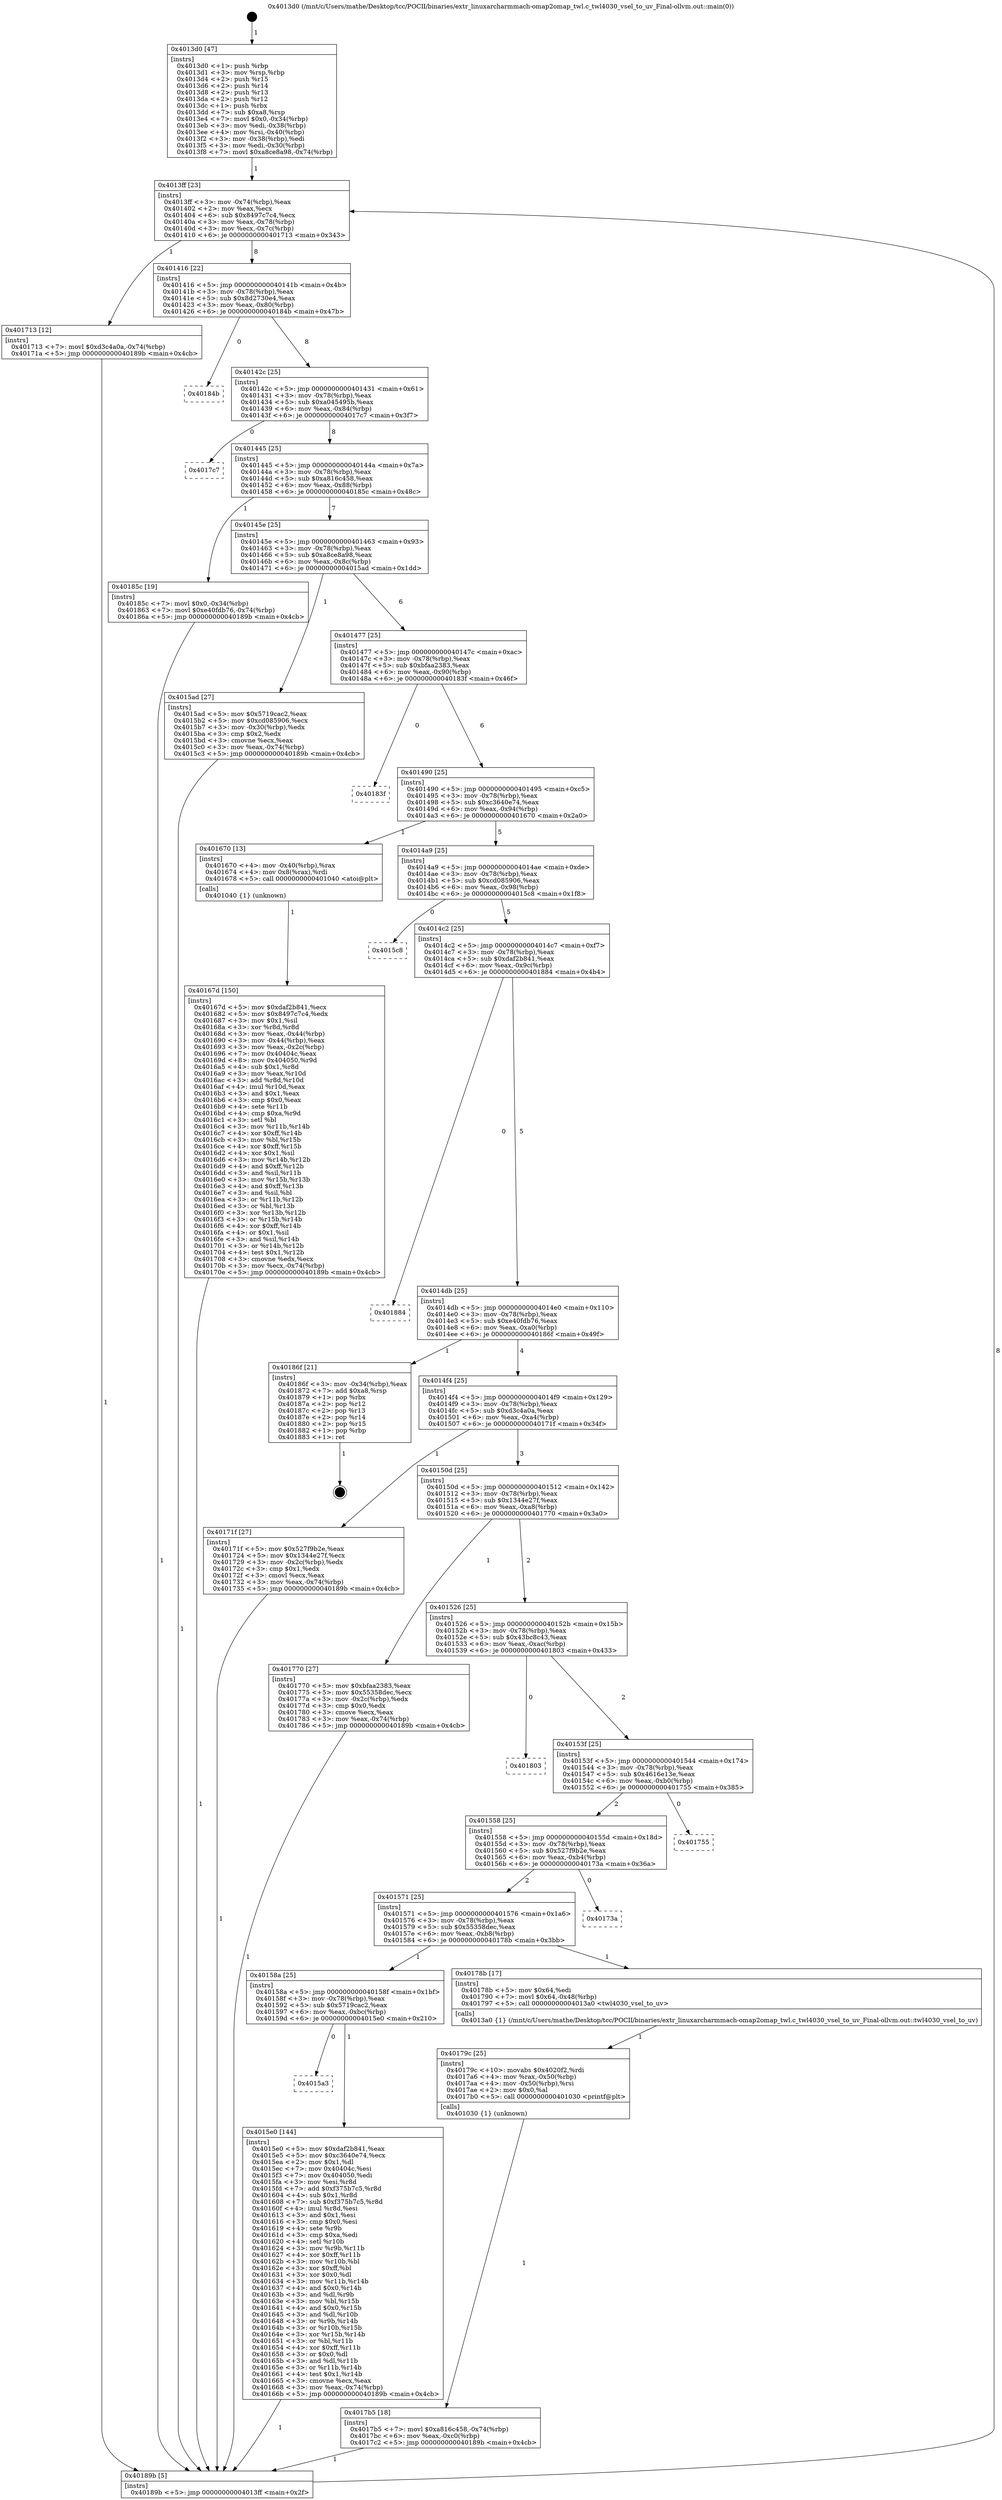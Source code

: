 digraph "0x4013d0" {
  label = "0x4013d0 (/mnt/c/Users/mathe/Desktop/tcc/POCII/binaries/extr_linuxarcharmmach-omap2omap_twl.c_twl4030_vsel_to_uv_Final-ollvm.out::main(0))"
  labelloc = "t"
  node[shape=record]

  Entry [label="",width=0.3,height=0.3,shape=circle,fillcolor=black,style=filled]
  "0x4013ff" [label="{
     0x4013ff [23]\l
     | [instrs]\l
     &nbsp;&nbsp;0x4013ff \<+3\>: mov -0x74(%rbp),%eax\l
     &nbsp;&nbsp;0x401402 \<+2\>: mov %eax,%ecx\l
     &nbsp;&nbsp;0x401404 \<+6\>: sub $0x8497c7c4,%ecx\l
     &nbsp;&nbsp;0x40140a \<+3\>: mov %eax,-0x78(%rbp)\l
     &nbsp;&nbsp;0x40140d \<+3\>: mov %ecx,-0x7c(%rbp)\l
     &nbsp;&nbsp;0x401410 \<+6\>: je 0000000000401713 \<main+0x343\>\l
  }"]
  "0x401713" [label="{
     0x401713 [12]\l
     | [instrs]\l
     &nbsp;&nbsp;0x401713 \<+7\>: movl $0xd3c4a0a,-0x74(%rbp)\l
     &nbsp;&nbsp;0x40171a \<+5\>: jmp 000000000040189b \<main+0x4cb\>\l
  }"]
  "0x401416" [label="{
     0x401416 [22]\l
     | [instrs]\l
     &nbsp;&nbsp;0x401416 \<+5\>: jmp 000000000040141b \<main+0x4b\>\l
     &nbsp;&nbsp;0x40141b \<+3\>: mov -0x78(%rbp),%eax\l
     &nbsp;&nbsp;0x40141e \<+5\>: sub $0x8d2730e4,%eax\l
     &nbsp;&nbsp;0x401423 \<+3\>: mov %eax,-0x80(%rbp)\l
     &nbsp;&nbsp;0x401426 \<+6\>: je 000000000040184b \<main+0x47b\>\l
  }"]
  Exit [label="",width=0.3,height=0.3,shape=circle,fillcolor=black,style=filled,peripheries=2]
  "0x40184b" [label="{
     0x40184b\l
  }", style=dashed]
  "0x40142c" [label="{
     0x40142c [25]\l
     | [instrs]\l
     &nbsp;&nbsp;0x40142c \<+5\>: jmp 0000000000401431 \<main+0x61\>\l
     &nbsp;&nbsp;0x401431 \<+3\>: mov -0x78(%rbp),%eax\l
     &nbsp;&nbsp;0x401434 \<+5\>: sub $0xa045495b,%eax\l
     &nbsp;&nbsp;0x401439 \<+6\>: mov %eax,-0x84(%rbp)\l
     &nbsp;&nbsp;0x40143f \<+6\>: je 00000000004017c7 \<main+0x3f7\>\l
  }"]
  "0x4017b5" [label="{
     0x4017b5 [18]\l
     | [instrs]\l
     &nbsp;&nbsp;0x4017b5 \<+7\>: movl $0xa816c458,-0x74(%rbp)\l
     &nbsp;&nbsp;0x4017bc \<+6\>: mov %eax,-0xc0(%rbp)\l
     &nbsp;&nbsp;0x4017c2 \<+5\>: jmp 000000000040189b \<main+0x4cb\>\l
  }"]
  "0x4017c7" [label="{
     0x4017c7\l
  }", style=dashed]
  "0x401445" [label="{
     0x401445 [25]\l
     | [instrs]\l
     &nbsp;&nbsp;0x401445 \<+5\>: jmp 000000000040144a \<main+0x7a\>\l
     &nbsp;&nbsp;0x40144a \<+3\>: mov -0x78(%rbp),%eax\l
     &nbsp;&nbsp;0x40144d \<+5\>: sub $0xa816c458,%eax\l
     &nbsp;&nbsp;0x401452 \<+6\>: mov %eax,-0x88(%rbp)\l
     &nbsp;&nbsp;0x401458 \<+6\>: je 000000000040185c \<main+0x48c\>\l
  }"]
  "0x40179c" [label="{
     0x40179c [25]\l
     | [instrs]\l
     &nbsp;&nbsp;0x40179c \<+10\>: movabs $0x4020f2,%rdi\l
     &nbsp;&nbsp;0x4017a6 \<+4\>: mov %rax,-0x50(%rbp)\l
     &nbsp;&nbsp;0x4017aa \<+4\>: mov -0x50(%rbp),%rsi\l
     &nbsp;&nbsp;0x4017ae \<+2\>: mov $0x0,%al\l
     &nbsp;&nbsp;0x4017b0 \<+5\>: call 0000000000401030 \<printf@plt\>\l
     | [calls]\l
     &nbsp;&nbsp;0x401030 \{1\} (unknown)\l
  }"]
  "0x40185c" [label="{
     0x40185c [19]\l
     | [instrs]\l
     &nbsp;&nbsp;0x40185c \<+7\>: movl $0x0,-0x34(%rbp)\l
     &nbsp;&nbsp;0x401863 \<+7\>: movl $0xe40fdb76,-0x74(%rbp)\l
     &nbsp;&nbsp;0x40186a \<+5\>: jmp 000000000040189b \<main+0x4cb\>\l
  }"]
  "0x40145e" [label="{
     0x40145e [25]\l
     | [instrs]\l
     &nbsp;&nbsp;0x40145e \<+5\>: jmp 0000000000401463 \<main+0x93\>\l
     &nbsp;&nbsp;0x401463 \<+3\>: mov -0x78(%rbp),%eax\l
     &nbsp;&nbsp;0x401466 \<+5\>: sub $0xa8ce8a98,%eax\l
     &nbsp;&nbsp;0x40146b \<+6\>: mov %eax,-0x8c(%rbp)\l
     &nbsp;&nbsp;0x401471 \<+6\>: je 00000000004015ad \<main+0x1dd\>\l
  }"]
  "0x40167d" [label="{
     0x40167d [150]\l
     | [instrs]\l
     &nbsp;&nbsp;0x40167d \<+5\>: mov $0xdaf2b841,%ecx\l
     &nbsp;&nbsp;0x401682 \<+5\>: mov $0x8497c7c4,%edx\l
     &nbsp;&nbsp;0x401687 \<+3\>: mov $0x1,%sil\l
     &nbsp;&nbsp;0x40168a \<+3\>: xor %r8d,%r8d\l
     &nbsp;&nbsp;0x40168d \<+3\>: mov %eax,-0x44(%rbp)\l
     &nbsp;&nbsp;0x401690 \<+3\>: mov -0x44(%rbp),%eax\l
     &nbsp;&nbsp;0x401693 \<+3\>: mov %eax,-0x2c(%rbp)\l
     &nbsp;&nbsp;0x401696 \<+7\>: mov 0x40404c,%eax\l
     &nbsp;&nbsp;0x40169d \<+8\>: mov 0x404050,%r9d\l
     &nbsp;&nbsp;0x4016a5 \<+4\>: sub $0x1,%r8d\l
     &nbsp;&nbsp;0x4016a9 \<+3\>: mov %eax,%r10d\l
     &nbsp;&nbsp;0x4016ac \<+3\>: add %r8d,%r10d\l
     &nbsp;&nbsp;0x4016af \<+4\>: imul %r10d,%eax\l
     &nbsp;&nbsp;0x4016b3 \<+3\>: and $0x1,%eax\l
     &nbsp;&nbsp;0x4016b6 \<+3\>: cmp $0x0,%eax\l
     &nbsp;&nbsp;0x4016b9 \<+4\>: sete %r11b\l
     &nbsp;&nbsp;0x4016bd \<+4\>: cmp $0xa,%r9d\l
     &nbsp;&nbsp;0x4016c1 \<+3\>: setl %bl\l
     &nbsp;&nbsp;0x4016c4 \<+3\>: mov %r11b,%r14b\l
     &nbsp;&nbsp;0x4016c7 \<+4\>: xor $0xff,%r14b\l
     &nbsp;&nbsp;0x4016cb \<+3\>: mov %bl,%r15b\l
     &nbsp;&nbsp;0x4016ce \<+4\>: xor $0xff,%r15b\l
     &nbsp;&nbsp;0x4016d2 \<+4\>: xor $0x1,%sil\l
     &nbsp;&nbsp;0x4016d6 \<+3\>: mov %r14b,%r12b\l
     &nbsp;&nbsp;0x4016d9 \<+4\>: and $0xff,%r12b\l
     &nbsp;&nbsp;0x4016dd \<+3\>: and %sil,%r11b\l
     &nbsp;&nbsp;0x4016e0 \<+3\>: mov %r15b,%r13b\l
     &nbsp;&nbsp;0x4016e3 \<+4\>: and $0xff,%r13b\l
     &nbsp;&nbsp;0x4016e7 \<+3\>: and %sil,%bl\l
     &nbsp;&nbsp;0x4016ea \<+3\>: or %r11b,%r12b\l
     &nbsp;&nbsp;0x4016ed \<+3\>: or %bl,%r13b\l
     &nbsp;&nbsp;0x4016f0 \<+3\>: xor %r13b,%r12b\l
     &nbsp;&nbsp;0x4016f3 \<+3\>: or %r15b,%r14b\l
     &nbsp;&nbsp;0x4016f6 \<+4\>: xor $0xff,%r14b\l
     &nbsp;&nbsp;0x4016fa \<+4\>: or $0x1,%sil\l
     &nbsp;&nbsp;0x4016fe \<+3\>: and %sil,%r14b\l
     &nbsp;&nbsp;0x401701 \<+3\>: or %r14b,%r12b\l
     &nbsp;&nbsp;0x401704 \<+4\>: test $0x1,%r12b\l
     &nbsp;&nbsp;0x401708 \<+3\>: cmovne %edx,%ecx\l
     &nbsp;&nbsp;0x40170b \<+3\>: mov %ecx,-0x74(%rbp)\l
     &nbsp;&nbsp;0x40170e \<+5\>: jmp 000000000040189b \<main+0x4cb\>\l
  }"]
  "0x4015ad" [label="{
     0x4015ad [27]\l
     | [instrs]\l
     &nbsp;&nbsp;0x4015ad \<+5\>: mov $0x5719cac2,%eax\l
     &nbsp;&nbsp;0x4015b2 \<+5\>: mov $0xcd085906,%ecx\l
     &nbsp;&nbsp;0x4015b7 \<+3\>: mov -0x30(%rbp),%edx\l
     &nbsp;&nbsp;0x4015ba \<+3\>: cmp $0x2,%edx\l
     &nbsp;&nbsp;0x4015bd \<+3\>: cmovne %ecx,%eax\l
     &nbsp;&nbsp;0x4015c0 \<+3\>: mov %eax,-0x74(%rbp)\l
     &nbsp;&nbsp;0x4015c3 \<+5\>: jmp 000000000040189b \<main+0x4cb\>\l
  }"]
  "0x401477" [label="{
     0x401477 [25]\l
     | [instrs]\l
     &nbsp;&nbsp;0x401477 \<+5\>: jmp 000000000040147c \<main+0xac\>\l
     &nbsp;&nbsp;0x40147c \<+3\>: mov -0x78(%rbp),%eax\l
     &nbsp;&nbsp;0x40147f \<+5\>: sub $0xbfaa2383,%eax\l
     &nbsp;&nbsp;0x401484 \<+6\>: mov %eax,-0x90(%rbp)\l
     &nbsp;&nbsp;0x40148a \<+6\>: je 000000000040183f \<main+0x46f\>\l
  }"]
  "0x40189b" [label="{
     0x40189b [5]\l
     | [instrs]\l
     &nbsp;&nbsp;0x40189b \<+5\>: jmp 00000000004013ff \<main+0x2f\>\l
  }"]
  "0x4013d0" [label="{
     0x4013d0 [47]\l
     | [instrs]\l
     &nbsp;&nbsp;0x4013d0 \<+1\>: push %rbp\l
     &nbsp;&nbsp;0x4013d1 \<+3\>: mov %rsp,%rbp\l
     &nbsp;&nbsp;0x4013d4 \<+2\>: push %r15\l
     &nbsp;&nbsp;0x4013d6 \<+2\>: push %r14\l
     &nbsp;&nbsp;0x4013d8 \<+2\>: push %r13\l
     &nbsp;&nbsp;0x4013da \<+2\>: push %r12\l
     &nbsp;&nbsp;0x4013dc \<+1\>: push %rbx\l
     &nbsp;&nbsp;0x4013dd \<+7\>: sub $0xa8,%rsp\l
     &nbsp;&nbsp;0x4013e4 \<+7\>: movl $0x0,-0x34(%rbp)\l
     &nbsp;&nbsp;0x4013eb \<+3\>: mov %edi,-0x38(%rbp)\l
     &nbsp;&nbsp;0x4013ee \<+4\>: mov %rsi,-0x40(%rbp)\l
     &nbsp;&nbsp;0x4013f2 \<+3\>: mov -0x38(%rbp),%edi\l
     &nbsp;&nbsp;0x4013f5 \<+3\>: mov %edi,-0x30(%rbp)\l
     &nbsp;&nbsp;0x4013f8 \<+7\>: movl $0xa8ce8a98,-0x74(%rbp)\l
  }"]
  "0x4015a3" [label="{
     0x4015a3\l
  }", style=dashed]
  "0x40183f" [label="{
     0x40183f\l
  }", style=dashed]
  "0x401490" [label="{
     0x401490 [25]\l
     | [instrs]\l
     &nbsp;&nbsp;0x401490 \<+5\>: jmp 0000000000401495 \<main+0xc5\>\l
     &nbsp;&nbsp;0x401495 \<+3\>: mov -0x78(%rbp),%eax\l
     &nbsp;&nbsp;0x401498 \<+5\>: sub $0xc3640e74,%eax\l
     &nbsp;&nbsp;0x40149d \<+6\>: mov %eax,-0x94(%rbp)\l
     &nbsp;&nbsp;0x4014a3 \<+6\>: je 0000000000401670 \<main+0x2a0\>\l
  }"]
  "0x4015e0" [label="{
     0x4015e0 [144]\l
     | [instrs]\l
     &nbsp;&nbsp;0x4015e0 \<+5\>: mov $0xdaf2b841,%eax\l
     &nbsp;&nbsp;0x4015e5 \<+5\>: mov $0xc3640e74,%ecx\l
     &nbsp;&nbsp;0x4015ea \<+2\>: mov $0x1,%dl\l
     &nbsp;&nbsp;0x4015ec \<+7\>: mov 0x40404c,%esi\l
     &nbsp;&nbsp;0x4015f3 \<+7\>: mov 0x404050,%edi\l
     &nbsp;&nbsp;0x4015fa \<+3\>: mov %esi,%r8d\l
     &nbsp;&nbsp;0x4015fd \<+7\>: add $0xf375b7c5,%r8d\l
     &nbsp;&nbsp;0x401604 \<+4\>: sub $0x1,%r8d\l
     &nbsp;&nbsp;0x401608 \<+7\>: sub $0xf375b7c5,%r8d\l
     &nbsp;&nbsp;0x40160f \<+4\>: imul %r8d,%esi\l
     &nbsp;&nbsp;0x401613 \<+3\>: and $0x1,%esi\l
     &nbsp;&nbsp;0x401616 \<+3\>: cmp $0x0,%esi\l
     &nbsp;&nbsp;0x401619 \<+4\>: sete %r9b\l
     &nbsp;&nbsp;0x40161d \<+3\>: cmp $0xa,%edi\l
     &nbsp;&nbsp;0x401620 \<+4\>: setl %r10b\l
     &nbsp;&nbsp;0x401624 \<+3\>: mov %r9b,%r11b\l
     &nbsp;&nbsp;0x401627 \<+4\>: xor $0xff,%r11b\l
     &nbsp;&nbsp;0x40162b \<+3\>: mov %r10b,%bl\l
     &nbsp;&nbsp;0x40162e \<+3\>: xor $0xff,%bl\l
     &nbsp;&nbsp;0x401631 \<+3\>: xor $0x0,%dl\l
     &nbsp;&nbsp;0x401634 \<+3\>: mov %r11b,%r14b\l
     &nbsp;&nbsp;0x401637 \<+4\>: and $0x0,%r14b\l
     &nbsp;&nbsp;0x40163b \<+3\>: and %dl,%r9b\l
     &nbsp;&nbsp;0x40163e \<+3\>: mov %bl,%r15b\l
     &nbsp;&nbsp;0x401641 \<+4\>: and $0x0,%r15b\l
     &nbsp;&nbsp;0x401645 \<+3\>: and %dl,%r10b\l
     &nbsp;&nbsp;0x401648 \<+3\>: or %r9b,%r14b\l
     &nbsp;&nbsp;0x40164b \<+3\>: or %r10b,%r15b\l
     &nbsp;&nbsp;0x40164e \<+3\>: xor %r15b,%r14b\l
     &nbsp;&nbsp;0x401651 \<+3\>: or %bl,%r11b\l
     &nbsp;&nbsp;0x401654 \<+4\>: xor $0xff,%r11b\l
     &nbsp;&nbsp;0x401658 \<+3\>: or $0x0,%dl\l
     &nbsp;&nbsp;0x40165b \<+3\>: and %dl,%r11b\l
     &nbsp;&nbsp;0x40165e \<+3\>: or %r11b,%r14b\l
     &nbsp;&nbsp;0x401661 \<+4\>: test $0x1,%r14b\l
     &nbsp;&nbsp;0x401665 \<+3\>: cmovne %ecx,%eax\l
     &nbsp;&nbsp;0x401668 \<+3\>: mov %eax,-0x74(%rbp)\l
     &nbsp;&nbsp;0x40166b \<+5\>: jmp 000000000040189b \<main+0x4cb\>\l
  }"]
  "0x401670" [label="{
     0x401670 [13]\l
     | [instrs]\l
     &nbsp;&nbsp;0x401670 \<+4\>: mov -0x40(%rbp),%rax\l
     &nbsp;&nbsp;0x401674 \<+4\>: mov 0x8(%rax),%rdi\l
     &nbsp;&nbsp;0x401678 \<+5\>: call 0000000000401040 \<atoi@plt\>\l
     | [calls]\l
     &nbsp;&nbsp;0x401040 \{1\} (unknown)\l
  }"]
  "0x4014a9" [label="{
     0x4014a9 [25]\l
     | [instrs]\l
     &nbsp;&nbsp;0x4014a9 \<+5\>: jmp 00000000004014ae \<main+0xde\>\l
     &nbsp;&nbsp;0x4014ae \<+3\>: mov -0x78(%rbp),%eax\l
     &nbsp;&nbsp;0x4014b1 \<+5\>: sub $0xcd085906,%eax\l
     &nbsp;&nbsp;0x4014b6 \<+6\>: mov %eax,-0x98(%rbp)\l
     &nbsp;&nbsp;0x4014bc \<+6\>: je 00000000004015c8 \<main+0x1f8\>\l
  }"]
  "0x40158a" [label="{
     0x40158a [25]\l
     | [instrs]\l
     &nbsp;&nbsp;0x40158a \<+5\>: jmp 000000000040158f \<main+0x1bf\>\l
     &nbsp;&nbsp;0x40158f \<+3\>: mov -0x78(%rbp),%eax\l
     &nbsp;&nbsp;0x401592 \<+5\>: sub $0x5719cac2,%eax\l
     &nbsp;&nbsp;0x401597 \<+6\>: mov %eax,-0xbc(%rbp)\l
     &nbsp;&nbsp;0x40159d \<+6\>: je 00000000004015e0 \<main+0x210\>\l
  }"]
  "0x4015c8" [label="{
     0x4015c8\l
  }", style=dashed]
  "0x4014c2" [label="{
     0x4014c2 [25]\l
     | [instrs]\l
     &nbsp;&nbsp;0x4014c2 \<+5\>: jmp 00000000004014c7 \<main+0xf7\>\l
     &nbsp;&nbsp;0x4014c7 \<+3\>: mov -0x78(%rbp),%eax\l
     &nbsp;&nbsp;0x4014ca \<+5\>: sub $0xdaf2b841,%eax\l
     &nbsp;&nbsp;0x4014cf \<+6\>: mov %eax,-0x9c(%rbp)\l
     &nbsp;&nbsp;0x4014d5 \<+6\>: je 0000000000401884 \<main+0x4b4\>\l
  }"]
  "0x40178b" [label="{
     0x40178b [17]\l
     | [instrs]\l
     &nbsp;&nbsp;0x40178b \<+5\>: mov $0x64,%edi\l
     &nbsp;&nbsp;0x401790 \<+7\>: movl $0x64,-0x48(%rbp)\l
     &nbsp;&nbsp;0x401797 \<+5\>: call 00000000004013a0 \<twl4030_vsel_to_uv\>\l
     | [calls]\l
     &nbsp;&nbsp;0x4013a0 \{1\} (/mnt/c/Users/mathe/Desktop/tcc/POCII/binaries/extr_linuxarcharmmach-omap2omap_twl.c_twl4030_vsel_to_uv_Final-ollvm.out::twl4030_vsel_to_uv)\l
  }"]
  "0x401884" [label="{
     0x401884\l
  }", style=dashed]
  "0x4014db" [label="{
     0x4014db [25]\l
     | [instrs]\l
     &nbsp;&nbsp;0x4014db \<+5\>: jmp 00000000004014e0 \<main+0x110\>\l
     &nbsp;&nbsp;0x4014e0 \<+3\>: mov -0x78(%rbp),%eax\l
     &nbsp;&nbsp;0x4014e3 \<+5\>: sub $0xe40fdb76,%eax\l
     &nbsp;&nbsp;0x4014e8 \<+6\>: mov %eax,-0xa0(%rbp)\l
     &nbsp;&nbsp;0x4014ee \<+6\>: je 000000000040186f \<main+0x49f\>\l
  }"]
  "0x401571" [label="{
     0x401571 [25]\l
     | [instrs]\l
     &nbsp;&nbsp;0x401571 \<+5\>: jmp 0000000000401576 \<main+0x1a6\>\l
     &nbsp;&nbsp;0x401576 \<+3\>: mov -0x78(%rbp),%eax\l
     &nbsp;&nbsp;0x401579 \<+5\>: sub $0x55358dec,%eax\l
     &nbsp;&nbsp;0x40157e \<+6\>: mov %eax,-0xb8(%rbp)\l
     &nbsp;&nbsp;0x401584 \<+6\>: je 000000000040178b \<main+0x3bb\>\l
  }"]
  "0x40186f" [label="{
     0x40186f [21]\l
     | [instrs]\l
     &nbsp;&nbsp;0x40186f \<+3\>: mov -0x34(%rbp),%eax\l
     &nbsp;&nbsp;0x401872 \<+7\>: add $0xa8,%rsp\l
     &nbsp;&nbsp;0x401879 \<+1\>: pop %rbx\l
     &nbsp;&nbsp;0x40187a \<+2\>: pop %r12\l
     &nbsp;&nbsp;0x40187c \<+2\>: pop %r13\l
     &nbsp;&nbsp;0x40187e \<+2\>: pop %r14\l
     &nbsp;&nbsp;0x401880 \<+2\>: pop %r15\l
     &nbsp;&nbsp;0x401882 \<+1\>: pop %rbp\l
     &nbsp;&nbsp;0x401883 \<+1\>: ret\l
  }"]
  "0x4014f4" [label="{
     0x4014f4 [25]\l
     | [instrs]\l
     &nbsp;&nbsp;0x4014f4 \<+5\>: jmp 00000000004014f9 \<main+0x129\>\l
     &nbsp;&nbsp;0x4014f9 \<+3\>: mov -0x78(%rbp),%eax\l
     &nbsp;&nbsp;0x4014fc \<+5\>: sub $0xd3c4a0a,%eax\l
     &nbsp;&nbsp;0x401501 \<+6\>: mov %eax,-0xa4(%rbp)\l
     &nbsp;&nbsp;0x401507 \<+6\>: je 000000000040171f \<main+0x34f\>\l
  }"]
  "0x40173a" [label="{
     0x40173a\l
  }", style=dashed]
  "0x40171f" [label="{
     0x40171f [27]\l
     | [instrs]\l
     &nbsp;&nbsp;0x40171f \<+5\>: mov $0x527f9b2e,%eax\l
     &nbsp;&nbsp;0x401724 \<+5\>: mov $0x1344e27f,%ecx\l
     &nbsp;&nbsp;0x401729 \<+3\>: mov -0x2c(%rbp),%edx\l
     &nbsp;&nbsp;0x40172c \<+3\>: cmp $0x1,%edx\l
     &nbsp;&nbsp;0x40172f \<+3\>: cmovl %ecx,%eax\l
     &nbsp;&nbsp;0x401732 \<+3\>: mov %eax,-0x74(%rbp)\l
     &nbsp;&nbsp;0x401735 \<+5\>: jmp 000000000040189b \<main+0x4cb\>\l
  }"]
  "0x40150d" [label="{
     0x40150d [25]\l
     | [instrs]\l
     &nbsp;&nbsp;0x40150d \<+5\>: jmp 0000000000401512 \<main+0x142\>\l
     &nbsp;&nbsp;0x401512 \<+3\>: mov -0x78(%rbp),%eax\l
     &nbsp;&nbsp;0x401515 \<+5\>: sub $0x1344e27f,%eax\l
     &nbsp;&nbsp;0x40151a \<+6\>: mov %eax,-0xa8(%rbp)\l
     &nbsp;&nbsp;0x401520 \<+6\>: je 0000000000401770 \<main+0x3a0\>\l
  }"]
  "0x401558" [label="{
     0x401558 [25]\l
     | [instrs]\l
     &nbsp;&nbsp;0x401558 \<+5\>: jmp 000000000040155d \<main+0x18d\>\l
     &nbsp;&nbsp;0x40155d \<+3\>: mov -0x78(%rbp),%eax\l
     &nbsp;&nbsp;0x401560 \<+5\>: sub $0x527f9b2e,%eax\l
     &nbsp;&nbsp;0x401565 \<+6\>: mov %eax,-0xb4(%rbp)\l
     &nbsp;&nbsp;0x40156b \<+6\>: je 000000000040173a \<main+0x36a\>\l
  }"]
  "0x401770" [label="{
     0x401770 [27]\l
     | [instrs]\l
     &nbsp;&nbsp;0x401770 \<+5\>: mov $0xbfaa2383,%eax\l
     &nbsp;&nbsp;0x401775 \<+5\>: mov $0x55358dec,%ecx\l
     &nbsp;&nbsp;0x40177a \<+3\>: mov -0x2c(%rbp),%edx\l
     &nbsp;&nbsp;0x40177d \<+3\>: cmp $0x0,%edx\l
     &nbsp;&nbsp;0x401780 \<+3\>: cmove %ecx,%eax\l
     &nbsp;&nbsp;0x401783 \<+3\>: mov %eax,-0x74(%rbp)\l
     &nbsp;&nbsp;0x401786 \<+5\>: jmp 000000000040189b \<main+0x4cb\>\l
  }"]
  "0x401526" [label="{
     0x401526 [25]\l
     | [instrs]\l
     &nbsp;&nbsp;0x401526 \<+5\>: jmp 000000000040152b \<main+0x15b\>\l
     &nbsp;&nbsp;0x40152b \<+3\>: mov -0x78(%rbp),%eax\l
     &nbsp;&nbsp;0x40152e \<+5\>: sub $0x43bc8c43,%eax\l
     &nbsp;&nbsp;0x401533 \<+6\>: mov %eax,-0xac(%rbp)\l
     &nbsp;&nbsp;0x401539 \<+6\>: je 0000000000401803 \<main+0x433\>\l
  }"]
  "0x401755" [label="{
     0x401755\l
  }", style=dashed]
  "0x401803" [label="{
     0x401803\l
  }", style=dashed]
  "0x40153f" [label="{
     0x40153f [25]\l
     | [instrs]\l
     &nbsp;&nbsp;0x40153f \<+5\>: jmp 0000000000401544 \<main+0x174\>\l
     &nbsp;&nbsp;0x401544 \<+3\>: mov -0x78(%rbp),%eax\l
     &nbsp;&nbsp;0x401547 \<+5\>: sub $0x4616e13e,%eax\l
     &nbsp;&nbsp;0x40154c \<+6\>: mov %eax,-0xb0(%rbp)\l
     &nbsp;&nbsp;0x401552 \<+6\>: je 0000000000401755 \<main+0x385\>\l
  }"]
  Entry -> "0x4013d0" [label=" 1"]
  "0x4013ff" -> "0x401713" [label=" 1"]
  "0x4013ff" -> "0x401416" [label=" 8"]
  "0x40186f" -> Exit [label=" 1"]
  "0x401416" -> "0x40184b" [label=" 0"]
  "0x401416" -> "0x40142c" [label=" 8"]
  "0x40185c" -> "0x40189b" [label=" 1"]
  "0x40142c" -> "0x4017c7" [label=" 0"]
  "0x40142c" -> "0x401445" [label=" 8"]
  "0x4017b5" -> "0x40189b" [label=" 1"]
  "0x401445" -> "0x40185c" [label=" 1"]
  "0x401445" -> "0x40145e" [label=" 7"]
  "0x40179c" -> "0x4017b5" [label=" 1"]
  "0x40145e" -> "0x4015ad" [label=" 1"]
  "0x40145e" -> "0x401477" [label=" 6"]
  "0x4015ad" -> "0x40189b" [label=" 1"]
  "0x4013d0" -> "0x4013ff" [label=" 1"]
  "0x40189b" -> "0x4013ff" [label=" 8"]
  "0x40178b" -> "0x40179c" [label=" 1"]
  "0x401477" -> "0x40183f" [label=" 0"]
  "0x401477" -> "0x401490" [label=" 6"]
  "0x401770" -> "0x40189b" [label=" 1"]
  "0x401490" -> "0x401670" [label=" 1"]
  "0x401490" -> "0x4014a9" [label=" 5"]
  "0x40171f" -> "0x40189b" [label=" 1"]
  "0x4014a9" -> "0x4015c8" [label=" 0"]
  "0x4014a9" -> "0x4014c2" [label=" 5"]
  "0x40167d" -> "0x40189b" [label=" 1"]
  "0x4014c2" -> "0x401884" [label=" 0"]
  "0x4014c2" -> "0x4014db" [label=" 5"]
  "0x401670" -> "0x40167d" [label=" 1"]
  "0x4014db" -> "0x40186f" [label=" 1"]
  "0x4014db" -> "0x4014f4" [label=" 4"]
  "0x40158a" -> "0x4015a3" [label=" 0"]
  "0x4014f4" -> "0x40171f" [label=" 1"]
  "0x4014f4" -> "0x40150d" [label=" 3"]
  "0x40158a" -> "0x4015e0" [label=" 1"]
  "0x40150d" -> "0x401770" [label=" 1"]
  "0x40150d" -> "0x401526" [label=" 2"]
  "0x401571" -> "0x40158a" [label=" 1"]
  "0x401526" -> "0x401803" [label=" 0"]
  "0x401526" -> "0x40153f" [label=" 2"]
  "0x401571" -> "0x40178b" [label=" 1"]
  "0x40153f" -> "0x401755" [label=" 0"]
  "0x40153f" -> "0x401558" [label=" 2"]
  "0x401713" -> "0x40189b" [label=" 1"]
  "0x401558" -> "0x40173a" [label=" 0"]
  "0x401558" -> "0x401571" [label=" 2"]
  "0x4015e0" -> "0x40189b" [label=" 1"]
}
